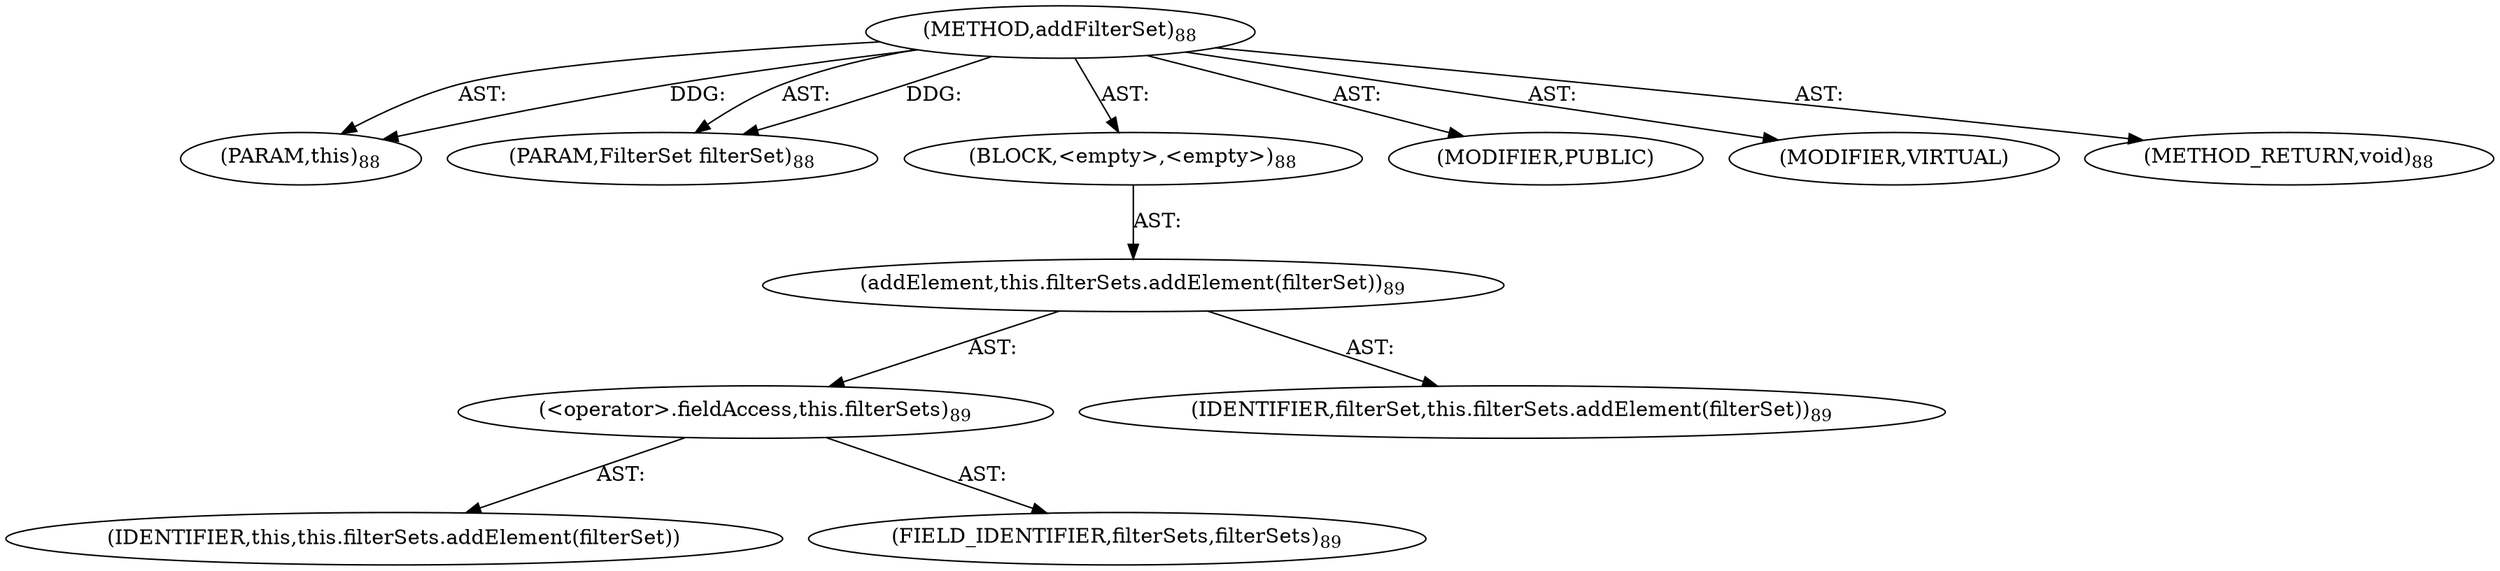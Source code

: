 digraph "addFilterSet" {  
"111669149698" [label = <(METHOD,addFilterSet)<SUB>88</SUB>> ]
"115964116995" [label = <(PARAM,this)<SUB>88</SUB>> ]
"115964116996" [label = <(PARAM,FilterSet filterSet)<SUB>88</SUB>> ]
"25769803778" [label = <(BLOCK,&lt;empty&gt;,&lt;empty&gt;)<SUB>88</SUB>> ]
"30064771083" [label = <(addElement,this.filterSets.addElement(filterSet))<SUB>89</SUB>> ]
"30064771084" [label = <(&lt;operator&gt;.fieldAccess,this.filterSets)<SUB>89</SUB>> ]
"68719476742" [label = <(IDENTIFIER,this,this.filterSets.addElement(filterSet))> ]
"55834574852" [label = <(FIELD_IDENTIFIER,filterSets,filterSets)<SUB>89</SUB>> ]
"68719476743" [label = <(IDENTIFIER,filterSet,this.filterSets.addElement(filterSet))<SUB>89</SUB>> ]
"133143986181" [label = <(MODIFIER,PUBLIC)> ]
"133143986182" [label = <(MODIFIER,VIRTUAL)> ]
"128849018882" [label = <(METHOD_RETURN,void)<SUB>88</SUB>> ]
  "111669149698" -> "115964116995"  [ label = "AST: "] 
  "111669149698" -> "115964116996"  [ label = "AST: "] 
  "111669149698" -> "25769803778"  [ label = "AST: "] 
  "111669149698" -> "133143986181"  [ label = "AST: "] 
  "111669149698" -> "133143986182"  [ label = "AST: "] 
  "111669149698" -> "128849018882"  [ label = "AST: "] 
  "25769803778" -> "30064771083"  [ label = "AST: "] 
  "30064771083" -> "30064771084"  [ label = "AST: "] 
  "30064771083" -> "68719476743"  [ label = "AST: "] 
  "30064771084" -> "68719476742"  [ label = "AST: "] 
  "30064771084" -> "55834574852"  [ label = "AST: "] 
  "111669149698" -> "115964116995"  [ label = "DDG: "] 
  "111669149698" -> "115964116996"  [ label = "DDG: "] 
}
